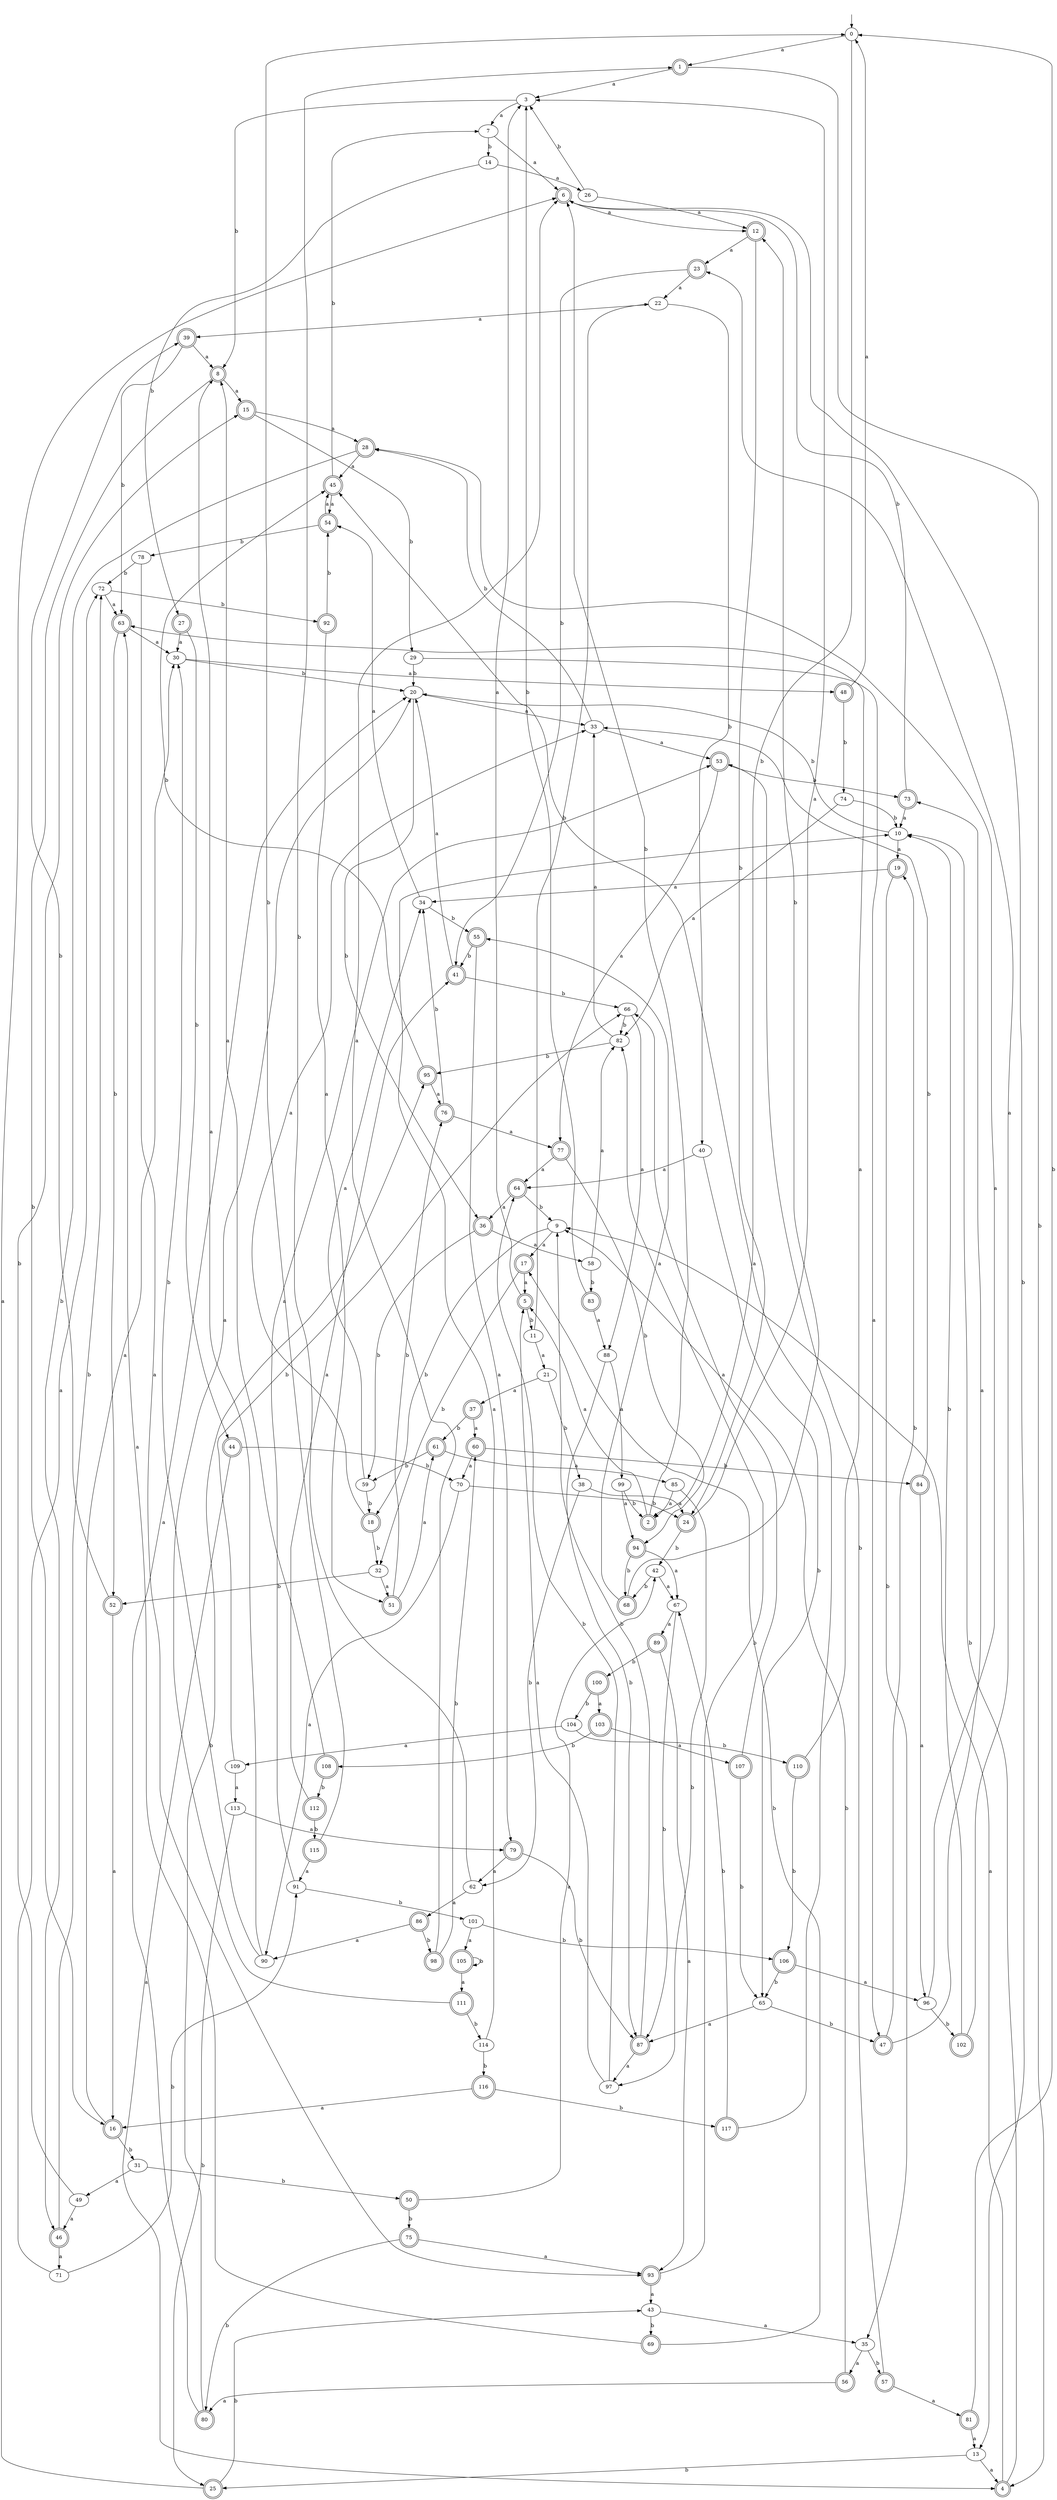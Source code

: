 digraph RandomDFA {
  __start0 [label="", shape=none];
  __start0 -> 0 [label=""];
  0 [shape=circle]
  0 -> 1 [label="a"]
  0 -> 2 [label="b"]
  1 [shape=doublecircle]
  1 -> 3 [label="a"]
  1 -> 4 [label="b"]
  2 [shape=doublecircle]
  2 -> 5 [label="a"]
  2 -> 6 [label="b"]
  3
  3 -> 7 [label="a"]
  3 -> 8 [label="b"]
  4 [shape=doublecircle]
  4 -> 9 [label="a"]
  4 -> 10 [label="b"]
  5 [shape=doublecircle]
  5 -> 3 [label="a"]
  5 -> 11 [label="b"]
  6 [shape=doublecircle]
  6 -> 12 [label="a"]
  6 -> 13 [label="b"]
  7
  7 -> 6 [label="a"]
  7 -> 14 [label="b"]
  8 [shape=doublecircle]
  8 -> 15 [label="a"]
  8 -> 16 [label="b"]
  9
  9 -> 17 [label="a"]
  9 -> 18 [label="b"]
  10
  10 -> 19 [label="a"]
  10 -> 20 [label="b"]
  11
  11 -> 21 [label="a"]
  11 -> 22 [label="b"]
  12 [shape=doublecircle]
  12 -> 23 [label="a"]
  12 -> 24 [label="b"]
  13
  13 -> 4 [label="a"]
  13 -> 25 [label="b"]
  14
  14 -> 26 [label="a"]
  14 -> 27 [label="b"]
  15 [shape=doublecircle]
  15 -> 28 [label="a"]
  15 -> 29 [label="b"]
  16 [shape=doublecircle]
  16 -> 30 [label="a"]
  16 -> 31 [label="b"]
  17 [shape=doublecircle]
  17 -> 5 [label="a"]
  17 -> 32 [label="b"]
  18 [shape=doublecircle]
  18 -> 33 [label="a"]
  18 -> 32 [label="b"]
  19 [shape=doublecircle]
  19 -> 34 [label="a"]
  19 -> 35 [label="b"]
  20
  20 -> 33 [label="a"]
  20 -> 36 [label="b"]
  21
  21 -> 37 [label="a"]
  21 -> 38 [label="b"]
  22
  22 -> 39 [label="a"]
  22 -> 40 [label="b"]
  23 [shape=doublecircle]
  23 -> 22 [label="a"]
  23 -> 41 [label="b"]
  24 [shape=doublecircle]
  24 -> 3 [label="a"]
  24 -> 42 [label="b"]
  25 [shape=doublecircle]
  25 -> 6 [label="a"]
  25 -> 43 [label="b"]
  26
  26 -> 12 [label="a"]
  26 -> 3 [label="b"]
  27 [shape=doublecircle]
  27 -> 30 [label="a"]
  27 -> 44 [label="b"]
  28 [shape=doublecircle]
  28 -> 45 [label="a"]
  28 -> 46 [label="b"]
  29
  29 -> 47 [label="a"]
  29 -> 20 [label="b"]
  30
  30 -> 48 [label="a"]
  30 -> 20 [label="b"]
  31
  31 -> 49 [label="a"]
  31 -> 50 [label="b"]
  32
  32 -> 51 [label="a"]
  32 -> 52 [label="b"]
  33
  33 -> 53 [label="a"]
  33 -> 28 [label="b"]
  34
  34 -> 54 [label="a"]
  34 -> 55 [label="b"]
  35
  35 -> 56 [label="a"]
  35 -> 57 [label="b"]
  36 [shape=doublecircle]
  36 -> 58 [label="a"]
  36 -> 59 [label="b"]
  37 [shape=doublecircle]
  37 -> 60 [label="a"]
  37 -> 61 [label="b"]
  38
  38 -> 24 [label="a"]
  38 -> 62 [label="b"]
  39 [shape=doublecircle]
  39 -> 8 [label="a"]
  39 -> 63 [label="b"]
  40
  40 -> 64 [label="a"]
  40 -> 65 [label="b"]
  41 [shape=doublecircle]
  41 -> 20 [label="a"]
  41 -> 66 [label="b"]
  42
  42 -> 67 [label="a"]
  42 -> 68 [label="b"]
  43
  43 -> 35 [label="a"]
  43 -> 69 [label="b"]
  44 [shape=doublecircle]
  44 -> 4 [label="a"]
  44 -> 70 [label="b"]
  45 [shape=doublecircle]
  45 -> 54 [label="a"]
  45 -> 7 [label="b"]
  46 [shape=doublecircle]
  46 -> 71 [label="a"]
  46 -> 72 [label="b"]
  47 [shape=doublecircle]
  47 -> 73 [label="a"]
  47 -> 19 [label="b"]
  48 [shape=doublecircle]
  48 -> 0 [label="a"]
  48 -> 74 [label="b"]
  49
  49 -> 46 [label="a"]
  49 -> 15 [label="b"]
  50 [shape=doublecircle]
  50 -> 42 [label="a"]
  50 -> 75 [label="b"]
  51 [shape=doublecircle]
  51 -> 61 [label="a"]
  51 -> 76 [label="b"]
  52 [shape=doublecircle]
  52 -> 16 [label="a"]
  52 -> 39 [label="b"]
  53 [shape=doublecircle]
  53 -> 77 [label="a"]
  53 -> 73 [label="b"]
  54 [shape=doublecircle]
  54 -> 45 [label="a"]
  54 -> 78 [label="b"]
  55 [shape=doublecircle]
  55 -> 79 [label="a"]
  55 -> 41 [label="b"]
  56 [shape=doublecircle]
  56 -> 80 [label="a"]
  56 -> 9 [label="b"]
  57 [shape=doublecircle]
  57 -> 81 [label="a"]
  57 -> 53 [label="b"]
  58
  58 -> 82 [label="a"]
  58 -> 83 [label="b"]
  59
  59 -> 34 [label="a"]
  59 -> 18 [label="b"]
  60 [shape=doublecircle]
  60 -> 70 [label="a"]
  60 -> 84 [label="b"]
  61 [shape=doublecircle]
  61 -> 85 [label="a"]
  61 -> 59 [label="b"]
  62
  62 -> 86 [label="a"]
  62 -> 1 [label="b"]
  63 [shape=doublecircle]
  63 -> 30 [label="a"]
  63 -> 52 [label="b"]
  64 [shape=doublecircle]
  64 -> 36 [label="a"]
  64 -> 9 [label="b"]
  65
  65 -> 87 [label="a"]
  65 -> 47 [label="b"]
  66
  66 -> 88 [label="a"]
  66 -> 82 [label="b"]
  67
  67 -> 89 [label="a"]
  67 -> 87 [label="b"]
  68 [shape=doublecircle]
  68 -> 55 [label="a"]
  68 -> 12 [label="b"]
  69 [shape=doublecircle]
  69 -> 63 [label="a"]
  69 -> 17 [label="b"]
  70
  70 -> 90 [label="a"]
  70 -> 24 [label="b"]
  71
  71 -> 72 [label="a"]
  71 -> 91 [label="b"]
  72
  72 -> 63 [label="a"]
  72 -> 92 [label="b"]
  73 [shape=doublecircle]
  73 -> 10 [label="a"]
  73 -> 6 [label="b"]
  74
  74 -> 82 [label="a"]
  74 -> 10 [label="b"]
  75 [shape=doublecircle]
  75 -> 93 [label="a"]
  75 -> 80 [label="b"]
  76 [shape=doublecircle]
  76 -> 77 [label="a"]
  76 -> 34 [label="b"]
  77 [shape=doublecircle]
  77 -> 64 [label="a"]
  77 -> 94 [label="b"]
  78
  78 -> 93 [label="a"]
  78 -> 72 [label="b"]
  79 [shape=doublecircle]
  79 -> 62 [label="a"]
  79 -> 87 [label="b"]
  80 [shape=doublecircle]
  80 -> 20 [label="a"]
  80 -> 95 [label="b"]
  81 [shape=doublecircle]
  81 -> 13 [label="a"]
  81 -> 0 [label="b"]
  82
  82 -> 33 [label="a"]
  82 -> 95 [label="b"]
  83 [shape=doublecircle]
  83 -> 88 [label="a"]
  83 -> 3 [label="b"]
  84 [shape=doublecircle]
  84 -> 96 [label="a"]
  84 -> 33 [label="b"]
  85
  85 -> 2 [label="a"]
  85 -> 97 [label="b"]
  86 [shape=doublecircle]
  86 -> 90 [label="a"]
  86 -> 98 [label="b"]
  87 [shape=doublecircle]
  87 -> 97 [label="a"]
  87 -> 9 [label="b"]
  88
  88 -> 99 [label="a"]
  88 -> 87 [label="b"]
  89 [shape=doublecircle]
  89 -> 93 [label="a"]
  89 -> 100 [label="b"]
  90
  90 -> 8 [label="a"]
  90 -> 30 [label="b"]
  91
  91 -> 53 [label="a"]
  91 -> 101 [label="b"]
  92 [shape=doublecircle]
  92 -> 51 [label="a"]
  92 -> 54 [label="b"]
  93 [shape=doublecircle]
  93 -> 43 [label="a"]
  93 -> 82 [label="b"]
  94 [shape=doublecircle]
  94 -> 67 [label="a"]
  94 -> 68 [label="b"]
  95 [shape=doublecircle]
  95 -> 76 [label="a"]
  95 -> 45 [label="b"]
  96
  96 -> 28 [label="a"]
  96 -> 102 [label="b"]
  97
  97 -> 5 [label="a"]
  97 -> 64 [label="b"]
  98 [shape=doublecircle]
  98 -> 6 [label="a"]
  98 -> 60 [label="b"]
  99
  99 -> 94 [label="a"]
  99 -> 2 [label="b"]
  100 [shape=doublecircle]
  100 -> 103 [label="a"]
  100 -> 104 [label="b"]
  101
  101 -> 105 [label="a"]
  101 -> 106 [label="b"]
  102 [shape=doublecircle]
  102 -> 23 [label="a"]
  102 -> 10 [label="b"]
  103 [shape=doublecircle]
  103 -> 107 [label="a"]
  103 -> 108 [label="b"]
  104
  104 -> 109 [label="a"]
  104 -> 110 [label="b"]
  105 [shape=doublecircle]
  105 -> 111 [label="a"]
  105 -> 105 [label="b"]
  106 [shape=doublecircle]
  106 -> 96 [label="a"]
  106 -> 65 [label="b"]
  107 [shape=doublecircle]
  107 -> 66 [label="a"]
  107 -> 65 [label="b"]
  108 [shape=doublecircle]
  108 -> 8 [label="a"]
  108 -> 112 [label="b"]
  109
  109 -> 113 [label="a"]
  109 -> 66 [label="b"]
  110 [shape=doublecircle]
  110 -> 63 [label="a"]
  110 -> 106 [label="b"]
  111 [shape=doublecircle]
  111 -> 20 [label="a"]
  111 -> 114 [label="b"]
  112 [shape=doublecircle]
  112 -> 41 [label="a"]
  112 -> 115 [label="b"]
  113
  113 -> 79 [label="a"]
  113 -> 25 [label="b"]
  114
  114 -> 10 [label="a"]
  114 -> 116 [label="b"]
  115 [shape=doublecircle]
  115 -> 91 [label="a"]
  115 -> 0 [label="b"]
  116 [shape=doublecircle]
  116 -> 16 [label="a"]
  116 -> 117 [label="b"]
  117 [shape=doublecircle]
  117 -> 45 [label="a"]
  117 -> 67 [label="b"]
}
